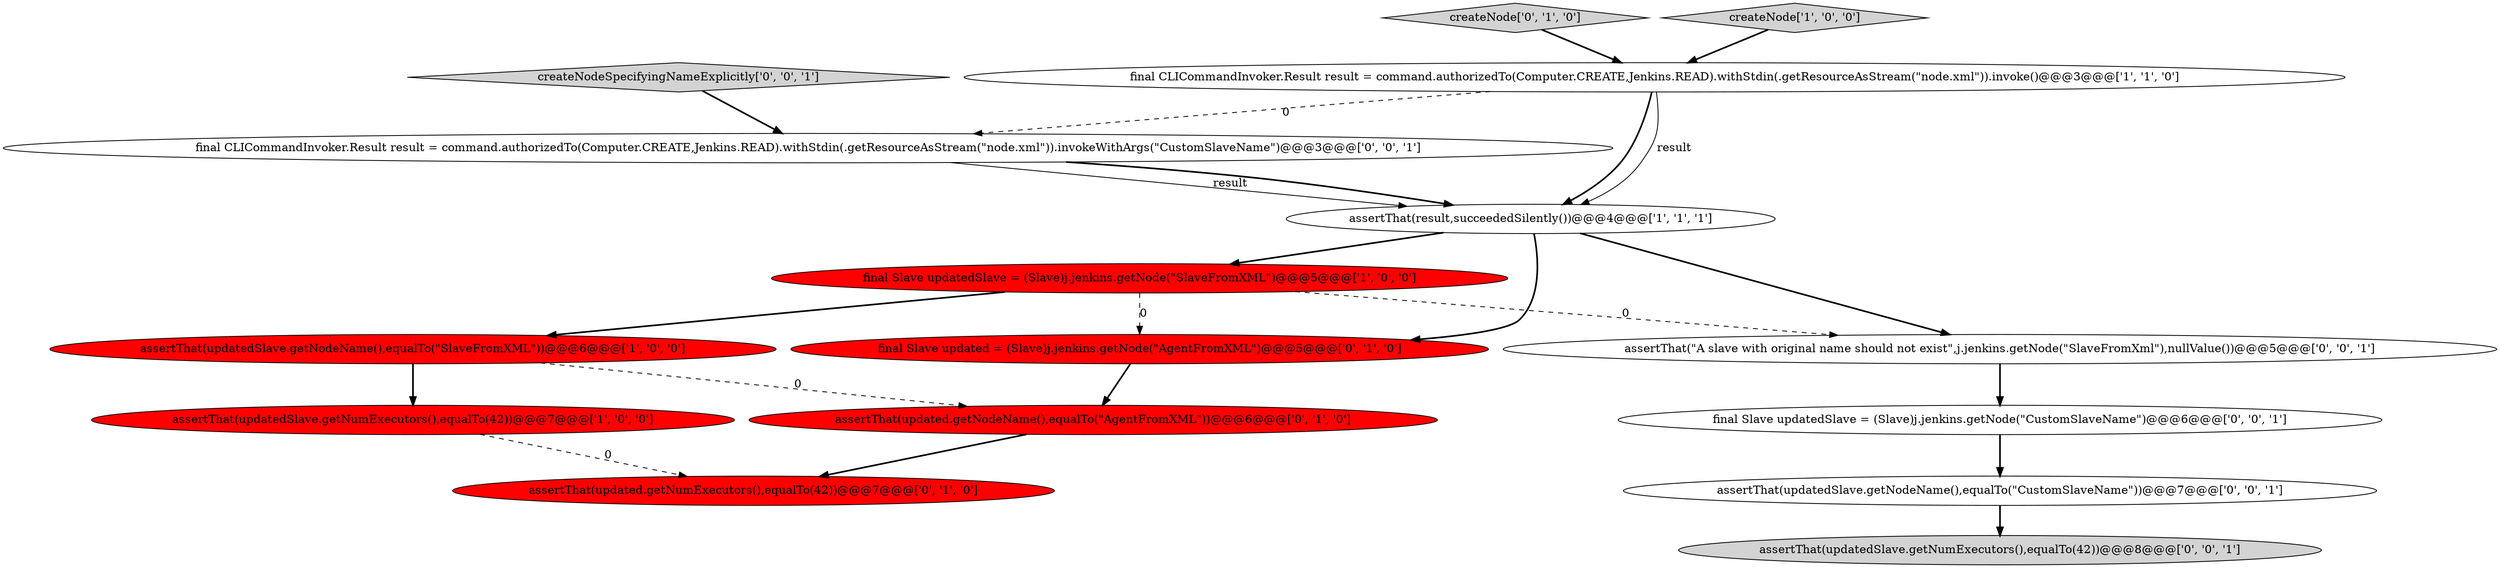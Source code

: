 digraph {
2 [style = filled, label = "assertThat(updatedSlave.getNumExecutors(),equalTo(42))@@@7@@@['1', '0', '0']", fillcolor = red, shape = ellipse image = "AAA1AAABBB1BBB"];
8 [style = filled, label = "createNode['0', '1', '0']", fillcolor = lightgray, shape = diamond image = "AAA0AAABBB2BBB"];
7 [style = filled, label = "final Slave updated = (Slave)j.jenkins.getNode(\"AgentFromXML\")@@@5@@@['0', '1', '0']", fillcolor = red, shape = ellipse image = "AAA1AAABBB2BBB"];
9 [style = filled, label = "assertThat(updated.getNumExecutors(),equalTo(42))@@@7@@@['0', '1', '0']", fillcolor = red, shape = ellipse image = "AAA1AAABBB2BBB"];
14 [style = filled, label = "assertThat(updatedSlave.getNodeName(),equalTo(\"CustomSlaveName\"))@@@7@@@['0', '0', '1']", fillcolor = white, shape = ellipse image = "AAA0AAABBB3BBB"];
10 [style = filled, label = "assertThat(updatedSlave.getNumExecutors(),equalTo(42))@@@8@@@['0', '0', '1']", fillcolor = lightgray, shape = ellipse image = "AAA0AAABBB3BBB"];
0 [style = filled, label = "createNode['1', '0', '0']", fillcolor = lightgray, shape = diamond image = "AAA0AAABBB1BBB"];
4 [style = filled, label = "assertThat(updatedSlave.getNodeName(),equalTo(\"SlaveFromXML\"))@@@6@@@['1', '0', '0']", fillcolor = red, shape = ellipse image = "AAA1AAABBB1BBB"];
5 [style = filled, label = "final CLICommandInvoker.Result result = command.authorizedTo(Computer.CREATE,Jenkins.READ).withStdin(.getResourceAsStream(\"node.xml\")).invoke()@@@3@@@['1', '1', '0']", fillcolor = white, shape = ellipse image = "AAA0AAABBB1BBB"];
6 [style = filled, label = "assertThat(updated.getNodeName(),equalTo(\"AgentFromXML\"))@@@6@@@['0', '1', '0']", fillcolor = red, shape = ellipse image = "AAA1AAABBB2BBB"];
11 [style = filled, label = "final CLICommandInvoker.Result result = command.authorizedTo(Computer.CREATE,Jenkins.READ).withStdin(.getResourceAsStream(\"node.xml\")).invokeWithArgs(\"CustomSlaveName\")@@@3@@@['0', '0', '1']", fillcolor = white, shape = ellipse image = "AAA0AAABBB3BBB"];
3 [style = filled, label = "assertThat(result,succeededSilently())@@@4@@@['1', '1', '1']", fillcolor = white, shape = ellipse image = "AAA0AAABBB1BBB"];
13 [style = filled, label = "assertThat(\"A slave with original name should not exist\",j.jenkins.getNode(\"SlaveFromXml\"),nullValue())@@@5@@@['0', '0', '1']", fillcolor = white, shape = ellipse image = "AAA0AAABBB3BBB"];
1 [style = filled, label = "final Slave updatedSlave = (Slave)j.jenkins.getNode(\"SlaveFromXML\")@@@5@@@['1', '0', '0']", fillcolor = red, shape = ellipse image = "AAA1AAABBB1BBB"];
15 [style = filled, label = "final Slave updatedSlave = (Slave)j.jenkins.getNode(\"CustomSlaveName\")@@@6@@@['0', '0', '1']", fillcolor = white, shape = ellipse image = "AAA0AAABBB3BBB"];
12 [style = filled, label = "createNodeSpecifyingNameExplicitly['0', '0', '1']", fillcolor = lightgray, shape = diamond image = "AAA0AAABBB3BBB"];
5->3 [style = bold, label=""];
1->4 [style = bold, label=""];
3->1 [style = bold, label=""];
15->14 [style = bold, label=""];
12->11 [style = bold, label=""];
14->10 [style = bold, label=""];
4->2 [style = bold, label=""];
4->6 [style = dashed, label="0"];
1->13 [style = dashed, label="0"];
5->3 [style = solid, label="result"];
11->3 [style = solid, label="result"];
8->5 [style = bold, label=""];
5->11 [style = dashed, label="0"];
3->7 [style = bold, label=""];
11->3 [style = bold, label=""];
2->9 [style = dashed, label="0"];
7->6 [style = bold, label=""];
3->13 [style = bold, label=""];
13->15 [style = bold, label=""];
6->9 [style = bold, label=""];
1->7 [style = dashed, label="0"];
0->5 [style = bold, label=""];
}
